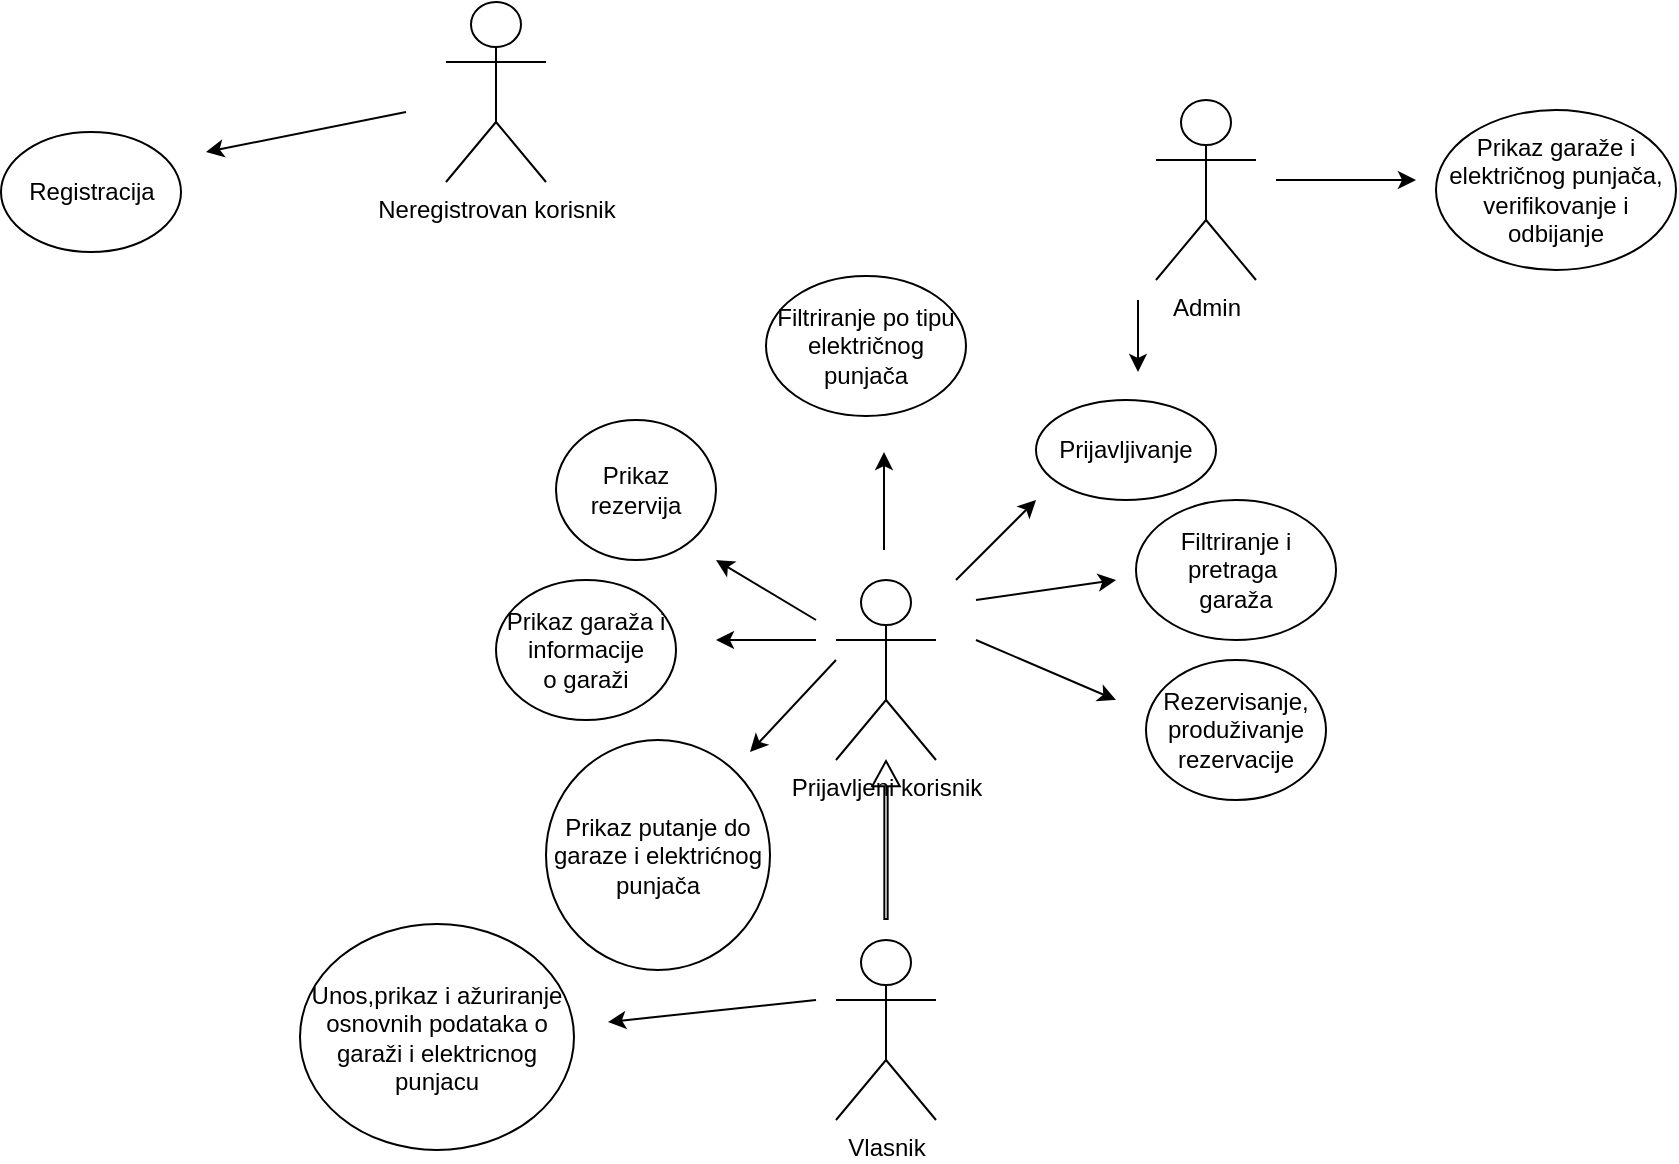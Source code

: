 <mxfile version="24.8.3">
  <diagram name="Page-1" id="srrNP7o3LFm7SC8HB50d">
    <mxGraphModel dx="1106" dy="538" grid="0" gridSize="10" guides="1" tooltips="1" connect="1" arrows="1" fold="1" page="0" pageScale="1" pageWidth="850" pageHeight="1100" math="0" shadow="0">
      <root>
        <mxCell id="0" />
        <mxCell id="1" parent="0" />
        <mxCell id="9Gqb0izrLKRCSH_k_9Q2-1" value="Prijavljeni korisnik" style="shape=umlActor;verticalLabelPosition=bottom;verticalAlign=top;html=1;outlineConnect=0;" vertex="1" parent="1">
          <mxGeometry x="400" y="300" width="50" height="90" as="geometry" />
        </mxCell>
        <mxCell id="9Gqb0izrLKRCSH_k_9Q2-2" value="Neregistrovan korisnik" style="shape=umlActor;verticalLabelPosition=bottom;verticalAlign=top;html=1;outlineConnect=0;" vertex="1" parent="1">
          <mxGeometry x="205" y="11" width="50" height="90" as="geometry" />
        </mxCell>
        <mxCell id="9Gqb0izrLKRCSH_k_9Q2-3" value="Vlasnik" style="shape=umlActor;verticalLabelPosition=bottom;verticalAlign=top;html=1;outlineConnect=0;" vertex="1" parent="1">
          <mxGeometry x="400" y="480" width="50" height="90" as="geometry" />
        </mxCell>
        <mxCell id="9Gqb0izrLKRCSH_k_9Q2-4" value="Admin" style="shape=umlActor;verticalLabelPosition=bottom;verticalAlign=top;html=1;outlineConnect=0;" vertex="1" parent="1">
          <mxGeometry x="560" y="60" width="50" height="90" as="geometry" />
        </mxCell>
        <mxCell id="9Gqb0izrLKRCSH_k_9Q2-5" value="Prijavljivanje" style="ellipse;whiteSpace=wrap;html=1;" vertex="1" parent="1">
          <mxGeometry x="500" y="210" width="90" height="50" as="geometry" />
        </mxCell>
        <mxCell id="9Gqb0izrLKRCSH_k_9Q2-6" value="" style="endArrow=classic;html=1;rounded=0;" edge="1" parent="1">
          <mxGeometry width="50" height="50" relative="1" as="geometry">
            <mxPoint x="185" y="66" as="sourcePoint" />
            <mxPoint x="85" y="86" as="targetPoint" />
          </mxGeometry>
        </mxCell>
        <mxCell id="9Gqb0izrLKRCSH_k_9Q2-7" value="Prikaz garaže i električnog punjača, verifikovanje i odbijanje" style="ellipse;whiteSpace=wrap;html=1;" vertex="1" parent="1">
          <mxGeometry x="700" y="65" width="120" height="80" as="geometry" />
        </mxCell>
        <mxCell id="9Gqb0izrLKRCSH_k_9Q2-8" value="Unos,prikaz i ažuriranje osnovnih podataka o garaži i elektricnog punjacu" style="ellipse;whiteSpace=wrap;html=1;" vertex="1" parent="1">
          <mxGeometry x="132" y="472" width="137" height="113" as="geometry" />
        </mxCell>
        <mxCell id="9Gqb0izrLKRCSH_k_9Q2-9" value="" style="endArrow=classic;html=1;rounded=0;" edge="1" parent="1">
          <mxGeometry width="50" height="50" relative="1" as="geometry">
            <mxPoint x="390" y="510" as="sourcePoint" />
            <mxPoint x="286" y="521" as="targetPoint" />
          </mxGeometry>
        </mxCell>
        <mxCell id="9Gqb0izrLKRCSH_k_9Q2-10" value="Rezervisanje,&lt;div&gt;produživanje&lt;div&gt;rezervacije&lt;/div&gt;&lt;/div&gt;" style="ellipse;whiteSpace=wrap;html=1;" vertex="1" parent="1">
          <mxGeometry x="555" y="340" width="90" height="70" as="geometry" />
        </mxCell>
        <mxCell id="9Gqb0izrLKRCSH_k_9Q2-11" value="Prikaz rezervija" style="ellipse;whiteSpace=wrap;html=1;" vertex="1" parent="1">
          <mxGeometry x="260" y="220" width="80" height="70" as="geometry" />
        </mxCell>
        <mxCell id="9Gqb0izrLKRCSH_k_9Q2-12" value="" style="endArrow=classic;html=1;rounded=0;" edge="1" parent="1">
          <mxGeometry width="50" height="50" relative="1" as="geometry">
            <mxPoint x="470" y="330" as="sourcePoint" />
            <mxPoint x="540" y="360" as="targetPoint" />
          </mxGeometry>
        </mxCell>
        <mxCell id="9Gqb0izrLKRCSH_k_9Q2-13" value="" style="endArrow=classic;html=1;rounded=0;" edge="1" parent="1">
          <mxGeometry width="50" height="50" relative="1" as="geometry">
            <mxPoint x="390" y="320" as="sourcePoint" />
            <mxPoint x="340" y="290" as="targetPoint" />
          </mxGeometry>
        </mxCell>
        <mxCell id="9Gqb0izrLKRCSH_k_9Q2-14" value="Prikaz garaža i informacije&lt;div&gt;o garaži&lt;/div&gt;" style="ellipse;whiteSpace=wrap;html=1;" vertex="1" parent="1">
          <mxGeometry x="230" y="300" width="90" height="70" as="geometry" />
        </mxCell>
        <mxCell id="9Gqb0izrLKRCSH_k_9Q2-15" value="" style="endArrow=classic;html=1;rounded=0;" edge="1" parent="1">
          <mxGeometry width="50" height="50" relative="1" as="geometry">
            <mxPoint x="390" y="330" as="sourcePoint" />
            <mxPoint x="340" y="330" as="targetPoint" />
          </mxGeometry>
        </mxCell>
        <mxCell id="9Gqb0izrLKRCSH_k_9Q2-16" value="Filtriranje i pretraga&amp;nbsp;&lt;div&gt;garaža&lt;/div&gt;" style="ellipse;whiteSpace=wrap;html=1;" vertex="1" parent="1">
          <mxGeometry x="550" y="260" width="100" height="70" as="geometry" />
        </mxCell>
        <mxCell id="9Gqb0izrLKRCSH_k_9Q2-17" value="" style="endArrow=classic;html=1;rounded=0;" edge="1" parent="1">
          <mxGeometry width="50" height="50" relative="1" as="geometry">
            <mxPoint x="470" y="310" as="sourcePoint" />
            <mxPoint x="540" y="300" as="targetPoint" />
          </mxGeometry>
        </mxCell>
        <mxCell id="9Gqb0izrLKRCSH_k_9Q2-18" value="Prikaz putanje do garaze i elektrićnog punjača" style="ellipse;whiteSpace=wrap;html=1;" vertex="1" parent="1">
          <mxGeometry x="255" y="380" width="112" height="115" as="geometry" />
        </mxCell>
        <mxCell id="9Gqb0izrLKRCSH_k_9Q2-19" value="" style="endArrow=classic;html=1;rounded=0;" edge="1" parent="1">
          <mxGeometry width="50" height="50" relative="1" as="geometry">
            <mxPoint x="400" y="340" as="sourcePoint" />
            <mxPoint x="357" y="386" as="targetPoint" />
          </mxGeometry>
        </mxCell>
        <mxCell id="9Gqb0izrLKRCSH_k_9Q2-20" value="" style="endArrow=classic;html=1;rounded=0;" edge="1" parent="1">
          <mxGeometry width="50" height="50" relative="1" as="geometry">
            <mxPoint x="620" y="100" as="sourcePoint" />
            <mxPoint x="690" y="100" as="targetPoint" />
          </mxGeometry>
        </mxCell>
        <mxCell id="9Gqb0izrLKRCSH_k_9Q2-21" value="" style="shape=flexArrow;endArrow=classic;html=1;rounded=0;endWidth=11.111;endSize=3.875;width=1.667;" edge="1" parent="1" target="9Gqb0izrLKRCSH_k_9Q2-1">
          <mxGeometry width="50" height="50" relative="1" as="geometry">
            <mxPoint x="425" y="470" as="sourcePoint" />
            <mxPoint x="500" y="420" as="targetPoint" />
            <Array as="points" />
          </mxGeometry>
        </mxCell>
        <mxCell id="9Gqb0izrLKRCSH_k_9Q2-22" value="Registracija" style="ellipse;whiteSpace=wrap;html=1;" vertex="1" parent="1">
          <mxGeometry x="-17.5" y="76" width="90" height="60" as="geometry" />
        </mxCell>
        <mxCell id="9Gqb0izrLKRCSH_k_9Q2-23" value="" style="endArrow=classic;html=1;rounded=0;" edge="1" parent="1">
          <mxGeometry width="50" height="50" relative="1" as="geometry">
            <mxPoint x="460" y="300" as="sourcePoint" />
            <mxPoint x="500" y="260" as="targetPoint" />
          </mxGeometry>
        </mxCell>
        <mxCell id="9Gqb0izrLKRCSH_k_9Q2-24" value="" style="endArrow=classic;html=1;rounded=0;" edge="1" parent="1">
          <mxGeometry width="50" height="50" relative="1" as="geometry">
            <mxPoint x="551" y="160" as="sourcePoint" />
            <mxPoint x="551" y="196" as="targetPoint" />
          </mxGeometry>
        </mxCell>
        <mxCell id="9Gqb0izrLKRCSH_k_9Q2-26" value="Filtriranje po tipu električnog punjača" style="ellipse;whiteSpace=wrap;html=1;" vertex="1" parent="1">
          <mxGeometry x="365" y="148" width="100" height="70" as="geometry" />
        </mxCell>
        <mxCell id="9Gqb0izrLKRCSH_k_9Q2-28" value="" style="endArrow=classic;html=1;rounded=0;" edge="1" parent="1">
          <mxGeometry width="50" height="50" relative="1" as="geometry">
            <mxPoint x="424" y="285" as="sourcePoint" />
            <mxPoint x="424" y="236" as="targetPoint" />
          </mxGeometry>
        </mxCell>
      </root>
    </mxGraphModel>
  </diagram>
</mxfile>
